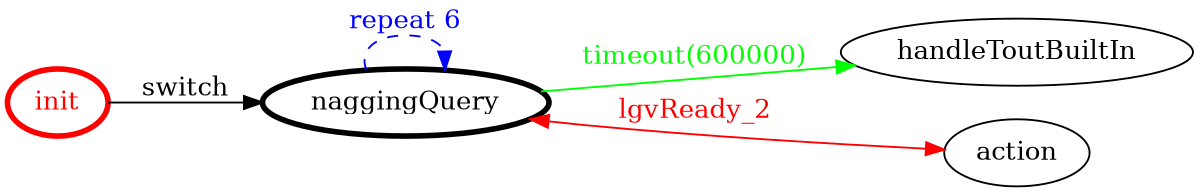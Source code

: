 /*
*
* A GraphViz DOT FSM description 
* Please use a GraphViz visualizer (like http://www.webgraphviz.com)
*  
*/

digraph finite_state_machine {
	rankdir=LR
	size="8,5"
	
	init [ color = red ][ fontcolor = red ][ penwidth = 3 ]
	naggingQuery [ color = black ][ fontcolor = black ][ penwidth = 3 ]
	
	naggingQuery -> handleToutBuiltIn [ label = "timeout(600000)" ][ color = green ][ fontcolor = green ]
	init -> naggingQuery [ label = "switch" ][ color = black ][ fontcolor = black ]
	naggingQuery -> naggingQuery [ label = "repeat 6"][ style = dashed ][ color = blue ][ fontcolor = blue ]
	naggingQuery -> action [ label = "lgvReady_2" ][ color = red ][ fontcolor = red ][ dir = both ]
}
